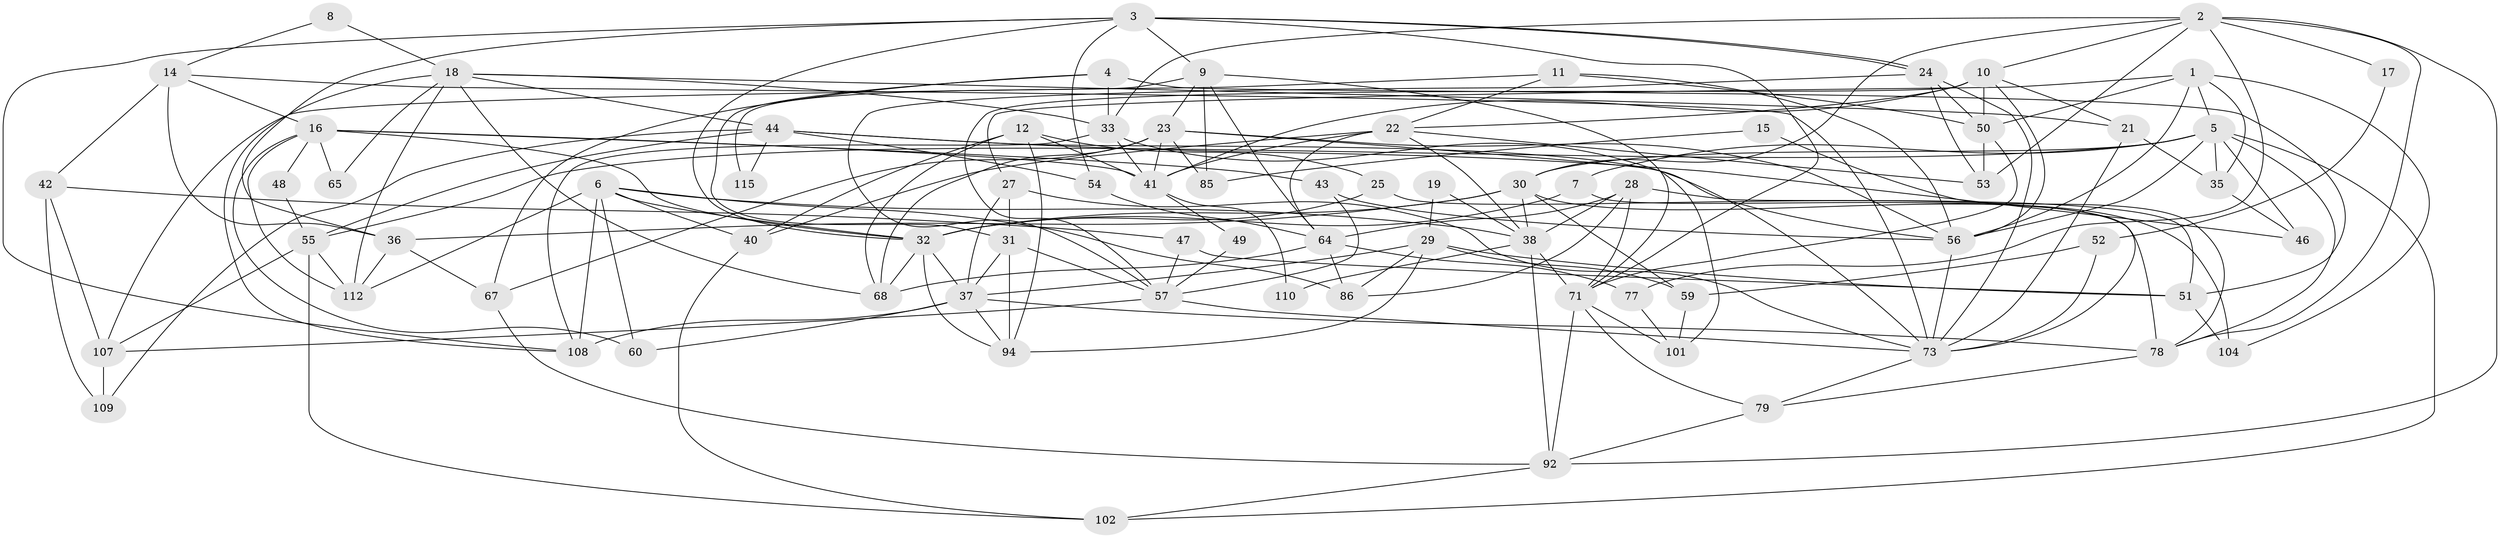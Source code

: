 // Generated by graph-tools (version 1.1) at 2025/24/03/03/25 07:24:03]
// undirected, 75 vertices, 188 edges
graph export_dot {
graph [start="1"]
  node [color=gray90,style=filled];
  1;
  2 [super="+111"];
  3;
  4;
  5 [super="+88"];
  6 [super="+106"];
  7;
  8;
  9 [super="+82"];
  10 [super="+13"];
  11 [super="+20"];
  12 [super="+45"];
  14 [super="+61"];
  15;
  16 [super="+83"];
  17;
  18 [super="+116"];
  19;
  21;
  22 [super="+76"];
  23 [super="+26"];
  24 [super="+39"];
  25;
  27 [super="+74"];
  28 [super="+72"];
  29 [super="+95"];
  30 [super="+62"];
  31;
  32 [super="+34"];
  33 [super="+58"];
  35;
  36 [super="+84"];
  37 [super="+98"];
  38 [super="+89"];
  40 [super="+75"];
  41 [super="+63"];
  42;
  43;
  44 [super="+66"];
  46;
  47;
  48;
  49;
  50 [super="+69"];
  51 [super="+99"];
  52;
  53 [super="+87"];
  54 [super="+113"];
  55 [super="+100"];
  56 [super="+97"];
  57 [super="+93"];
  59;
  60;
  64 [super="+80"];
  65;
  67 [super="+96"];
  68 [super="+70"];
  71 [super="+90"];
  73 [super="+81"];
  77;
  78 [super="+91"];
  79;
  85;
  86;
  92 [super="+103"];
  94;
  101 [super="+105"];
  102;
  104;
  107;
  108 [super="+114"];
  109;
  110;
  112;
  115;
  1 -- 56;
  1 -- 50;
  1 -- 35;
  1 -- 104;
  1 -- 5;
  1 -- 27;
  2 -- 92;
  2 -- 17;
  2 -- 77;
  2 -- 78;
  2 -- 10;
  2 -- 53;
  2 -- 30;
  2 -- 33;
  3 -- 24;
  3 -- 24;
  3 -- 32;
  3 -- 9;
  3 -- 36;
  3 -- 54;
  3 -- 71;
  3 -- 108;
  4 -- 51;
  4 -- 67;
  4 -- 31;
  4 -- 33;
  5 -- 7;
  5 -- 46;
  5 -- 55;
  5 -- 35;
  5 -- 102;
  5 -- 78;
  5 -- 30;
  5 -- 56;
  6 -- 60;
  6 -- 112;
  6 -- 40;
  6 -- 32;
  6 -- 38;
  6 -- 86;
  6 -- 108;
  7 -- 73;
  7 -- 32;
  8 -- 14;
  8 -- 18;
  9 -- 64;
  9 -- 71;
  9 -- 85;
  9 -- 115;
  9 -- 23;
  10 -- 56;
  10 -- 57;
  10 -- 41;
  10 -- 21;
  10 -- 50;
  10 -- 22;
  11 -- 22;
  11 -- 107;
  11 -- 50;
  11 -- 56;
  12 -- 94;
  12 -- 25;
  12 -- 68;
  12 -- 41;
  12 -- 40;
  14 -- 73;
  14 -- 36;
  14 -- 42;
  14 -- 16;
  15 -- 78;
  15 -- 85;
  16 -- 43;
  16 -- 65;
  16 -- 32;
  16 -- 48;
  16 -- 112;
  16 -- 41;
  16 -- 60;
  17 -- 52;
  18 -- 44;
  18 -- 112;
  18 -- 65;
  18 -- 33;
  18 -- 68;
  18 -- 21;
  18 -- 108;
  19 -- 38;
  19 -- 29;
  21 -- 35;
  21 -- 73;
  22 -- 38;
  22 -- 41 [weight=2];
  22 -- 64;
  22 -- 40;
  22 -- 53;
  23 -- 68;
  23 -- 67;
  23 -- 41;
  23 -- 101;
  23 -- 85;
  23 -- 56;
  24 -- 50;
  24 -- 53;
  24 -- 73;
  24 -- 57;
  25 -- 32;
  25 -- 78;
  27 -- 31;
  27 -- 37;
  27 -- 73;
  28 -- 51;
  28 -- 86;
  28 -- 71;
  28 -- 38;
  28 -- 64;
  29 -- 37;
  29 -- 51;
  29 -- 86;
  29 -- 59;
  29 -- 94;
  30 -- 38;
  30 -- 59;
  30 -- 104;
  30 -- 36;
  30 -- 32;
  31 -- 37;
  31 -- 57;
  31 -- 94;
  32 -- 94;
  32 -- 37;
  32 -- 68;
  33 -- 73;
  33 -- 41;
  33 -- 108;
  35 -- 46;
  36 -- 112;
  36 -- 67;
  37 -- 60;
  37 -- 94;
  37 -- 78;
  37 -- 108;
  38 -- 110;
  38 -- 71;
  38 -- 92;
  40 -- 102;
  41 -- 110;
  41 -- 49;
  42 -- 109;
  42 -- 47;
  42 -- 107;
  43 -- 57;
  43 -- 56;
  44 -- 109;
  44 -- 115;
  44 -- 46;
  44 -- 55;
  44 -- 56;
  44 -- 54;
  47 -- 51;
  47 -- 57;
  48 -- 55;
  49 -- 57;
  50 -- 71;
  50 -- 53;
  51 -- 104;
  52 -- 59;
  52 -- 73;
  54 -- 64;
  55 -- 107;
  55 -- 112;
  55 -- 102;
  56 -- 73;
  57 -- 107;
  57 -- 73;
  59 -- 101;
  64 -- 77;
  64 -- 86;
  64 -- 68;
  67 -- 92;
  71 -- 79;
  71 -- 92;
  71 -- 101;
  73 -- 79;
  77 -- 101;
  78 -- 79;
  79 -- 92;
  92 -- 102;
  107 -- 109;
}
